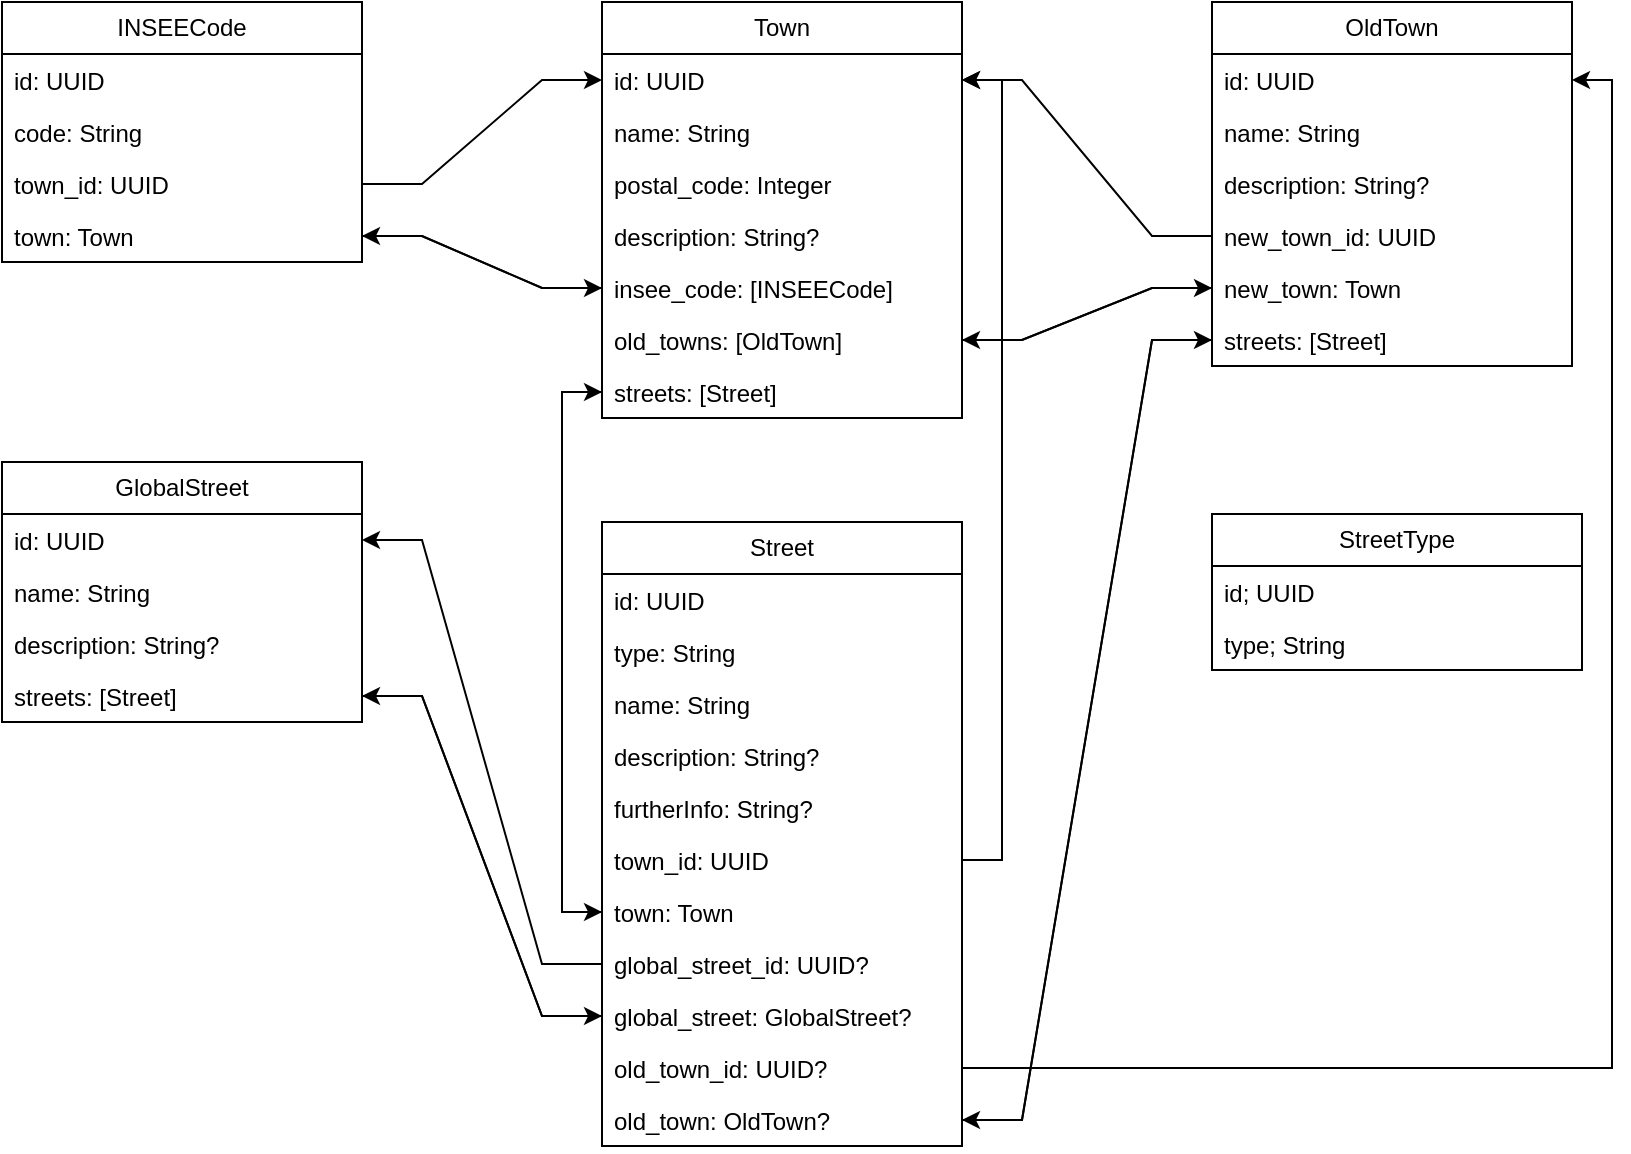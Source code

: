 <mxfile version="23.1.2" type="github">
  <diagram name="Page-1" id="B_HP-m-D-jCTQBiM8BDl">
    <mxGraphModel dx="1674" dy="778" grid="1" gridSize="10" guides="1" tooltips="1" connect="1" arrows="1" fold="1" page="1" pageScale="1" pageWidth="850" pageHeight="1100" math="0" shadow="0">
      <root>
        <mxCell id="0" />
        <mxCell id="1" parent="0" />
        <mxCell id="iNCL48uJkAkAPlCLyMSf-1" value="Town" style="swimlane;fontStyle=0;childLayout=stackLayout;horizontal=1;startSize=26;fillColor=none;horizontalStack=0;resizeParent=1;resizeParentMax=0;resizeLast=0;collapsible=1;marginBottom=0;whiteSpace=wrap;html=1;" parent="1" vertex="1">
          <mxGeometry x="320" y="30" width="180" height="208" as="geometry" />
        </mxCell>
        <mxCell id="iNCL48uJkAkAPlCLyMSf-2" value="id: UUID" style="text;strokeColor=none;fillColor=none;align=left;verticalAlign=top;spacingLeft=4;spacingRight=4;overflow=hidden;rotatable=0;points=[[0,0.5],[1,0.5]];portConstraint=eastwest;whiteSpace=wrap;html=1;" parent="iNCL48uJkAkAPlCLyMSf-1" vertex="1">
          <mxGeometry y="26" width="180" height="26" as="geometry" />
        </mxCell>
        <mxCell id="iNCL48uJkAkAPlCLyMSf-3" value="name: String" style="text;strokeColor=none;fillColor=none;align=left;verticalAlign=top;spacingLeft=4;spacingRight=4;overflow=hidden;rotatable=0;points=[[0,0.5],[1,0.5]];portConstraint=eastwest;whiteSpace=wrap;html=1;" parent="iNCL48uJkAkAPlCLyMSf-1" vertex="1">
          <mxGeometry y="52" width="180" height="26" as="geometry" />
        </mxCell>
        <mxCell id="iNCL48uJkAkAPlCLyMSf-4" value="postal_code: Integer" style="text;strokeColor=none;fillColor=none;align=left;verticalAlign=top;spacingLeft=4;spacingRight=4;overflow=hidden;rotatable=0;points=[[0,0.5],[1,0.5]];portConstraint=eastwest;whiteSpace=wrap;html=1;" parent="iNCL48uJkAkAPlCLyMSf-1" vertex="1">
          <mxGeometry y="78" width="180" height="26" as="geometry" />
        </mxCell>
        <mxCell id="iNCL48uJkAkAPlCLyMSf-5" value="description: String?" style="text;strokeColor=none;fillColor=none;align=left;verticalAlign=top;spacingLeft=4;spacingRight=4;overflow=hidden;rotatable=0;points=[[0,0.5],[1,0.5]];portConstraint=eastwest;whiteSpace=wrap;html=1;" parent="iNCL48uJkAkAPlCLyMSf-1" vertex="1">
          <mxGeometry y="104" width="180" height="26" as="geometry" />
        </mxCell>
        <mxCell id="iNCL48uJkAkAPlCLyMSf-6" value="&lt;div&gt;insee_code: [INSEECode]&lt;/div&gt;" style="text;strokeColor=none;fillColor=none;align=left;verticalAlign=top;spacingLeft=4;spacingRight=4;overflow=hidden;rotatable=0;points=[[0,0.5],[1,0.5]];portConstraint=eastwest;whiteSpace=wrap;html=1;" parent="iNCL48uJkAkAPlCLyMSf-1" vertex="1">
          <mxGeometry y="130" width="180" height="26" as="geometry" />
        </mxCell>
        <mxCell id="iNCL48uJkAkAPlCLyMSf-8" value="old_towns: [OldTown]" style="text;strokeColor=none;fillColor=none;align=left;verticalAlign=top;spacingLeft=4;spacingRight=4;overflow=hidden;rotatable=0;points=[[0,0.5],[1,0.5]];portConstraint=eastwest;whiteSpace=wrap;html=1;" parent="iNCL48uJkAkAPlCLyMSf-1" vertex="1">
          <mxGeometry y="156" width="180" height="26" as="geometry" />
        </mxCell>
        <mxCell id="iNCL48uJkAkAPlCLyMSf-7" value="streets: [Street]" style="text;strokeColor=none;fillColor=none;align=left;verticalAlign=top;spacingLeft=4;spacingRight=4;overflow=hidden;rotatable=0;points=[[0,0.5],[1,0.5]];portConstraint=eastwest;whiteSpace=wrap;html=1;" parent="iNCL48uJkAkAPlCLyMSf-1" vertex="1">
          <mxGeometry y="182" width="180" height="26" as="geometry" />
        </mxCell>
        <mxCell id="iNCL48uJkAkAPlCLyMSf-9" value="OldTown" style="swimlane;fontStyle=0;childLayout=stackLayout;horizontal=1;startSize=26;fillColor=none;horizontalStack=0;resizeParent=1;resizeParentMax=0;resizeLast=0;collapsible=1;marginBottom=0;whiteSpace=wrap;html=1;" parent="1" vertex="1">
          <mxGeometry x="625" y="30" width="180" height="182" as="geometry" />
        </mxCell>
        <mxCell id="iNCL48uJkAkAPlCLyMSf-10" value="id: UUID" style="text;strokeColor=none;fillColor=none;align=left;verticalAlign=top;spacingLeft=4;spacingRight=4;overflow=hidden;rotatable=0;points=[[0,0.5],[1,0.5]];portConstraint=eastwest;whiteSpace=wrap;html=1;" parent="iNCL48uJkAkAPlCLyMSf-9" vertex="1">
          <mxGeometry y="26" width="180" height="26" as="geometry" />
        </mxCell>
        <mxCell id="iNCL48uJkAkAPlCLyMSf-11" value="name: String" style="text;strokeColor=none;fillColor=none;align=left;verticalAlign=top;spacingLeft=4;spacingRight=4;overflow=hidden;rotatable=0;points=[[0,0.5],[1,0.5]];portConstraint=eastwest;whiteSpace=wrap;html=1;" parent="iNCL48uJkAkAPlCLyMSf-9" vertex="1">
          <mxGeometry y="52" width="180" height="26" as="geometry" />
        </mxCell>
        <mxCell id="iNCL48uJkAkAPlCLyMSf-13" value="description: String?" style="text;strokeColor=none;fillColor=none;align=left;verticalAlign=top;spacingLeft=4;spacingRight=4;overflow=hidden;rotatable=0;points=[[0,0.5],[1,0.5]];portConstraint=eastwest;whiteSpace=wrap;html=1;" parent="iNCL48uJkAkAPlCLyMSf-9" vertex="1">
          <mxGeometry y="78" width="180" height="26" as="geometry" />
        </mxCell>
        <mxCell id="iNCL48uJkAkAPlCLyMSf-14" value="new_town_id: UUID" style="text;strokeColor=none;fillColor=none;align=left;verticalAlign=top;spacingLeft=4;spacingRight=4;overflow=hidden;rotatable=0;points=[[0,0.5],[1,0.5]];portConstraint=eastwest;whiteSpace=wrap;html=1;" parent="iNCL48uJkAkAPlCLyMSf-9" vertex="1">
          <mxGeometry y="104" width="180" height="26" as="geometry" />
        </mxCell>
        <mxCell id="iNCL48uJkAkAPlCLyMSf-15" value="new_town: Town" style="text;strokeColor=none;fillColor=none;align=left;verticalAlign=top;spacingLeft=4;spacingRight=4;overflow=hidden;rotatable=0;points=[[0,0.5],[1,0.5]];portConstraint=eastwest;whiteSpace=wrap;html=1;" parent="iNCL48uJkAkAPlCLyMSf-9" vertex="1">
          <mxGeometry y="130" width="180" height="26" as="geometry" />
        </mxCell>
        <mxCell id="iNCL48uJkAkAPlCLyMSf-16" value="streets: [Street]" style="text;strokeColor=none;fillColor=none;align=left;verticalAlign=top;spacingLeft=4;spacingRight=4;overflow=hidden;rotatable=0;points=[[0,0.5],[1,0.5]];portConstraint=eastwest;whiteSpace=wrap;html=1;" parent="iNCL48uJkAkAPlCLyMSf-9" vertex="1">
          <mxGeometry y="156" width="180" height="26" as="geometry" />
        </mxCell>
        <mxCell id="iNCL48uJkAkAPlCLyMSf-18" style="edgeStyle=entityRelationEdgeStyle;rounded=0;orthogonalLoop=1;jettySize=auto;html=1;exitX=0;exitY=0.5;exitDx=0;exitDy=0;entryX=1;entryY=0.5;entryDx=0;entryDy=0;elbow=vertical;" parent="1" source="iNCL48uJkAkAPlCLyMSf-14" target="iNCL48uJkAkAPlCLyMSf-2" edge="1">
          <mxGeometry relative="1" as="geometry" />
        </mxCell>
        <mxCell id="iNCL48uJkAkAPlCLyMSf-19" style="edgeStyle=entityRelationEdgeStyle;rounded=0;orthogonalLoop=1;jettySize=auto;html=1;exitX=1;exitY=0.5;exitDx=0;exitDy=0;entryX=0;entryY=0.5;entryDx=0;entryDy=0;" parent="1" source="iNCL48uJkAkAPlCLyMSf-8" target="iNCL48uJkAkAPlCLyMSf-15" edge="1">
          <mxGeometry relative="1" as="geometry" />
        </mxCell>
        <mxCell id="iNCL48uJkAkAPlCLyMSf-20" style="edgeStyle=entityRelationEdgeStyle;rounded=0;orthogonalLoop=1;jettySize=auto;html=1;exitX=0;exitY=0.5;exitDx=0;exitDy=0;entryX=1;entryY=0.5;entryDx=0;entryDy=0;" parent="1" source="iNCL48uJkAkAPlCLyMSf-15" target="iNCL48uJkAkAPlCLyMSf-8" edge="1">
          <mxGeometry relative="1" as="geometry" />
        </mxCell>
        <mxCell id="iNCL48uJkAkAPlCLyMSf-21" value="INSEECode" style="swimlane;fontStyle=0;childLayout=stackLayout;horizontal=1;startSize=26;fillColor=none;horizontalStack=0;resizeParent=1;resizeParentMax=0;resizeLast=0;collapsible=1;marginBottom=0;whiteSpace=wrap;html=1;" parent="1" vertex="1">
          <mxGeometry x="20" y="30" width="180" height="130" as="geometry" />
        </mxCell>
        <mxCell id="iNCL48uJkAkAPlCLyMSf-22" value="id: UUID" style="text;strokeColor=none;fillColor=none;align=left;verticalAlign=top;spacingLeft=4;spacingRight=4;overflow=hidden;rotatable=0;points=[[0,0.5],[1,0.5]];portConstraint=eastwest;whiteSpace=wrap;html=1;" parent="iNCL48uJkAkAPlCLyMSf-21" vertex="1">
          <mxGeometry y="26" width="180" height="26" as="geometry" />
        </mxCell>
        <mxCell id="iNCL48uJkAkAPlCLyMSf-23" value="code: String" style="text;strokeColor=none;fillColor=none;align=left;verticalAlign=top;spacingLeft=4;spacingRight=4;overflow=hidden;rotatable=0;points=[[0,0.5],[1,0.5]];portConstraint=eastwest;whiteSpace=wrap;html=1;" parent="iNCL48uJkAkAPlCLyMSf-21" vertex="1">
          <mxGeometry y="52" width="180" height="26" as="geometry" />
        </mxCell>
        <mxCell id="iNCL48uJkAkAPlCLyMSf-24" value="town_id: UUID" style="text;strokeColor=none;fillColor=none;align=left;verticalAlign=top;spacingLeft=4;spacingRight=4;overflow=hidden;rotatable=0;points=[[0,0.5],[1,0.5]];portConstraint=eastwest;whiteSpace=wrap;html=1;" parent="iNCL48uJkAkAPlCLyMSf-21" vertex="1">
          <mxGeometry y="78" width="180" height="26" as="geometry" />
        </mxCell>
        <mxCell id="iNCL48uJkAkAPlCLyMSf-26" value="&lt;div&gt;town: Town&lt;/div&gt;" style="text;strokeColor=none;fillColor=none;align=left;verticalAlign=top;spacingLeft=4;spacingRight=4;overflow=hidden;rotatable=0;points=[[0,0.5],[1,0.5]];portConstraint=eastwest;whiteSpace=wrap;html=1;" parent="iNCL48uJkAkAPlCLyMSf-21" vertex="1">
          <mxGeometry y="104" width="180" height="26" as="geometry" />
        </mxCell>
        <mxCell id="iNCL48uJkAkAPlCLyMSf-29" style="edgeStyle=entityRelationEdgeStyle;rounded=0;orthogonalLoop=1;jettySize=auto;html=1;exitX=1;exitY=0.5;exitDx=0;exitDy=0;entryX=0;entryY=0.5;entryDx=0;entryDy=0;" parent="1" source="iNCL48uJkAkAPlCLyMSf-24" target="iNCL48uJkAkAPlCLyMSf-2" edge="1">
          <mxGeometry relative="1" as="geometry" />
        </mxCell>
        <mxCell id="iNCL48uJkAkAPlCLyMSf-32" value="GlobalStreet" style="swimlane;fontStyle=0;childLayout=stackLayout;horizontal=1;startSize=26;fillColor=none;horizontalStack=0;resizeParent=1;resizeParentMax=0;resizeLast=0;collapsible=1;marginBottom=0;whiteSpace=wrap;html=1;" parent="1" vertex="1">
          <mxGeometry x="20" y="260" width="180" height="130" as="geometry" />
        </mxCell>
        <mxCell id="iNCL48uJkAkAPlCLyMSf-33" value="id: UUID" style="text;strokeColor=none;fillColor=none;align=left;verticalAlign=top;spacingLeft=4;spacingRight=4;overflow=hidden;rotatable=0;points=[[0,0.5],[1,0.5]];portConstraint=eastwest;whiteSpace=wrap;html=1;" parent="iNCL48uJkAkAPlCLyMSf-32" vertex="1">
          <mxGeometry y="26" width="180" height="26" as="geometry" />
        </mxCell>
        <mxCell id="iNCL48uJkAkAPlCLyMSf-34" value="name: String" style="text;strokeColor=none;fillColor=none;align=left;verticalAlign=top;spacingLeft=4;spacingRight=4;overflow=hidden;rotatable=0;points=[[0,0.5],[1,0.5]];portConstraint=eastwest;whiteSpace=wrap;html=1;" parent="iNCL48uJkAkAPlCLyMSf-32" vertex="1">
          <mxGeometry y="52" width="180" height="26" as="geometry" />
        </mxCell>
        <mxCell id="iNCL48uJkAkAPlCLyMSf-35" value="description: String?" style="text;strokeColor=none;fillColor=none;align=left;verticalAlign=top;spacingLeft=4;spacingRight=4;overflow=hidden;rotatable=0;points=[[0,0.5],[1,0.5]];portConstraint=eastwest;whiteSpace=wrap;html=1;" parent="iNCL48uJkAkAPlCLyMSf-32" vertex="1">
          <mxGeometry y="78" width="180" height="26" as="geometry" />
        </mxCell>
        <mxCell id="iNCL48uJkAkAPlCLyMSf-39" value="streets: [Street]" style="text;strokeColor=none;fillColor=none;align=left;verticalAlign=top;spacingLeft=4;spacingRight=4;overflow=hidden;rotatable=0;points=[[0,0.5],[1,0.5]];portConstraint=eastwest;whiteSpace=wrap;html=1;" parent="iNCL48uJkAkAPlCLyMSf-32" vertex="1">
          <mxGeometry y="104" width="180" height="26" as="geometry" />
        </mxCell>
        <mxCell id="iNCL48uJkAkAPlCLyMSf-40" style="edgeStyle=entityRelationEdgeStyle;rounded=0;orthogonalLoop=1;jettySize=auto;html=1;exitX=1;exitY=0.5;exitDx=0;exitDy=0;entryX=0;entryY=0.5;entryDx=0;entryDy=0;" parent="1" source="iNCL48uJkAkAPlCLyMSf-26" target="iNCL48uJkAkAPlCLyMSf-6" edge="1">
          <mxGeometry relative="1" as="geometry" />
        </mxCell>
        <mxCell id="iNCL48uJkAkAPlCLyMSf-41" style="edgeStyle=entityRelationEdgeStyle;rounded=0;orthogonalLoop=1;jettySize=auto;html=1;exitX=0;exitY=0.5;exitDx=0;exitDy=0;entryX=1;entryY=0.5;entryDx=0;entryDy=0;" parent="1" source="iNCL48uJkAkAPlCLyMSf-6" target="iNCL48uJkAkAPlCLyMSf-26" edge="1">
          <mxGeometry relative="1" as="geometry" />
        </mxCell>
        <mxCell id="iNCL48uJkAkAPlCLyMSf-42" value="Street" style="swimlane;fontStyle=0;childLayout=stackLayout;horizontal=1;startSize=26;fillColor=none;horizontalStack=0;resizeParent=1;resizeParentMax=0;resizeLast=0;collapsible=1;marginBottom=0;whiteSpace=wrap;html=1;" parent="1" vertex="1">
          <mxGeometry x="320" y="290" width="180" height="312" as="geometry" />
        </mxCell>
        <mxCell id="iNCL48uJkAkAPlCLyMSf-43" value="id: UUID" style="text;strokeColor=none;fillColor=none;align=left;verticalAlign=top;spacingLeft=4;spacingRight=4;overflow=hidden;rotatable=0;points=[[0,0.5],[1,0.5]];portConstraint=eastwest;whiteSpace=wrap;html=1;" parent="iNCL48uJkAkAPlCLyMSf-42" vertex="1">
          <mxGeometry y="26" width="180" height="26" as="geometry" />
        </mxCell>
        <mxCell id="iNCL48uJkAkAPlCLyMSf-45" value="type: String" style="text;strokeColor=none;fillColor=none;align=left;verticalAlign=top;spacingLeft=4;spacingRight=4;overflow=hidden;rotatable=0;points=[[0,0.5],[1,0.5]];portConstraint=eastwest;whiteSpace=wrap;html=1;" parent="iNCL48uJkAkAPlCLyMSf-42" vertex="1">
          <mxGeometry y="52" width="180" height="26" as="geometry" />
        </mxCell>
        <mxCell id="iNCL48uJkAkAPlCLyMSf-44" value="name: String" style="text;strokeColor=none;fillColor=none;align=left;verticalAlign=top;spacingLeft=4;spacingRight=4;overflow=hidden;rotatable=0;points=[[0,0.5],[1,0.5]];portConstraint=eastwest;whiteSpace=wrap;html=1;" parent="iNCL48uJkAkAPlCLyMSf-42" vertex="1">
          <mxGeometry y="78" width="180" height="26" as="geometry" />
        </mxCell>
        <mxCell id="iNCL48uJkAkAPlCLyMSf-46" value="description: String?" style="text;strokeColor=none;fillColor=none;align=left;verticalAlign=top;spacingLeft=4;spacingRight=4;overflow=hidden;rotatable=0;points=[[0,0.5],[1,0.5]];portConstraint=eastwest;whiteSpace=wrap;html=1;" parent="iNCL48uJkAkAPlCLyMSf-42" vertex="1">
          <mxGeometry y="104" width="180" height="26" as="geometry" />
        </mxCell>
        <mxCell id="iNCL48uJkAkAPlCLyMSf-47" value="furtherInfo: String?" style="text;strokeColor=none;fillColor=none;align=left;verticalAlign=top;spacingLeft=4;spacingRight=4;overflow=hidden;rotatable=0;points=[[0,0.5],[1,0.5]];portConstraint=eastwest;whiteSpace=wrap;html=1;" parent="iNCL48uJkAkAPlCLyMSf-42" vertex="1">
          <mxGeometry y="130" width="180" height="26" as="geometry" />
        </mxCell>
        <mxCell id="iNCL48uJkAkAPlCLyMSf-48" value="town_id: UUID" style="text;strokeColor=none;fillColor=none;align=left;verticalAlign=top;spacingLeft=4;spacingRight=4;overflow=hidden;rotatable=0;points=[[0,0.5],[1,0.5]];portConstraint=eastwest;whiteSpace=wrap;html=1;" parent="iNCL48uJkAkAPlCLyMSf-42" vertex="1">
          <mxGeometry y="156" width="180" height="26" as="geometry" />
        </mxCell>
        <mxCell id="iNCL48uJkAkAPlCLyMSf-51" value="town: Town" style="text;strokeColor=none;fillColor=none;align=left;verticalAlign=top;spacingLeft=4;spacingRight=4;overflow=hidden;rotatable=0;points=[[0,0.5],[1,0.5]];portConstraint=eastwest;whiteSpace=wrap;html=1;" parent="iNCL48uJkAkAPlCLyMSf-42" vertex="1">
          <mxGeometry y="182" width="180" height="26" as="geometry" />
        </mxCell>
        <mxCell id="iNCL48uJkAkAPlCLyMSf-49" value="global_street_id: UUID?" style="text;strokeColor=none;fillColor=none;align=left;verticalAlign=top;spacingLeft=4;spacingRight=4;overflow=hidden;rotatable=0;points=[[0,0.5],[1,0.5]];portConstraint=eastwest;whiteSpace=wrap;html=1;" parent="iNCL48uJkAkAPlCLyMSf-42" vertex="1">
          <mxGeometry y="208" width="180" height="26" as="geometry" />
        </mxCell>
        <mxCell id="iNCL48uJkAkAPlCLyMSf-52" value="global_street: GlobalStreet?" style="text;strokeColor=none;fillColor=none;align=left;verticalAlign=top;spacingLeft=4;spacingRight=4;overflow=hidden;rotatable=0;points=[[0,0.5],[1,0.5]];portConstraint=eastwest;whiteSpace=wrap;html=1;" parent="iNCL48uJkAkAPlCLyMSf-42" vertex="1">
          <mxGeometry y="234" width="180" height="26" as="geometry" />
        </mxCell>
        <mxCell id="iNCL48uJkAkAPlCLyMSf-50" value="old_town_id: UUID?" style="text;strokeColor=none;fillColor=none;align=left;verticalAlign=top;spacingLeft=4;spacingRight=4;overflow=hidden;rotatable=0;points=[[0,0.5],[1,0.5]];portConstraint=eastwest;whiteSpace=wrap;html=1;" parent="iNCL48uJkAkAPlCLyMSf-42" vertex="1">
          <mxGeometry y="260" width="180" height="26" as="geometry" />
        </mxCell>
        <mxCell id="iNCL48uJkAkAPlCLyMSf-53" value="old_town: OldTown?" style="text;strokeColor=none;fillColor=none;align=left;verticalAlign=top;spacingLeft=4;spacingRight=4;overflow=hidden;rotatable=0;points=[[0,0.5],[1,0.5]];portConstraint=eastwest;whiteSpace=wrap;html=1;" parent="iNCL48uJkAkAPlCLyMSf-42" vertex="1">
          <mxGeometry y="286" width="180" height="26" as="geometry" />
        </mxCell>
        <mxCell id="iNCL48uJkAkAPlCLyMSf-54" style="edgeStyle=entityRelationEdgeStyle;rounded=0;orthogonalLoop=1;jettySize=auto;html=1;exitX=0;exitY=0.5;exitDx=0;exitDy=0;" parent="1" source="iNCL48uJkAkAPlCLyMSf-52" target="iNCL48uJkAkAPlCLyMSf-39" edge="1">
          <mxGeometry relative="1" as="geometry" />
        </mxCell>
        <mxCell id="iNCL48uJkAkAPlCLyMSf-55" style="edgeStyle=entityRelationEdgeStyle;rounded=0;orthogonalLoop=1;jettySize=auto;html=1;exitX=1;exitY=0.5;exitDx=0;exitDy=0;entryX=0;entryY=0.5;entryDx=0;entryDy=0;" parent="1" source="iNCL48uJkAkAPlCLyMSf-39" target="iNCL48uJkAkAPlCLyMSf-52" edge="1">
          <mxGeometry relative="1" as="geometry" />
        </mxCell>
        <mxCell id="iNCL48uJkAkAPlCLyMSf-56" style="edgeStyle=orthogonalEdgeStyle;rounded=0;orthogonalLoop=1;jettySize=auto;html=1;exitX=0;exitY=0.5;exitDx=0;exitDy=0;entryX=0;entryY=0.5;entryDx=0;entryDy=0;" parent="1" source="iNCL48uJkAkAPlCLyMSf-51" target="iNCL48uJkAkAPlCLyMSf-7" edge="1">
          <mxGeometry relative="1" as="geometry" />
        </mxCell>
        <mxCell id="iNCL48uJkAkAPlCLyMSf-57" style="edgeStyle=orthogonalEdgeStyle;rounded=0;orthogonalLoop=1;jettySize=auto;html=1;exitX=0;exitY=0.5;exitDx=0;exitDy=0;entryX=0;entryY=0.5;entryDx=0;entryDy=0;" parent="1" source="iNCL48uJkAkAPlCLyMSf-7" target="iNCL48uJkAkAPlCLyMSf-51" edge="1">
          <mxGeometry relative="1" as="geometry" />
        </mxCell>
        <mxCell id="iNCL48uJkAkAPlCLyMSf-58" style="edgeStyle=entityRelationEdgeStyle;rounded=0;orthogonalLoop=1;jettySize=auto;html=1;exitX=1;exitY=0.5;exitDx=0;exitDy=0;entryX=0;entryY=0.5;entryDx=0;entryDy=0;" parent="1" source="iNCL48uJkAkAPlCLyMSf-53" target="iNCL48uJkAkAPlCLyMSf-16" edge="1">
          <mxGeometry relative="1" as="geometry" />
        </mxCell>
        <mxCell id="iNCL48uJkAkAPlCLyMSf-59" style="edgeStyle=entityRelationEdgeStyle;rounded=0;orthogonalLoop=1;jettySize=auto;html=1;exitX=0;exitY=0.5;exitDx=0;exitDy=0;entryX=1;entryY=0.5;entryDx=0;entryDy=0;" parent="1" source="iNCL48uJkAkAPlCLyMSf-16" target="iNCL48uJkAkAPlCLyMSf-53" edge="1">
          <mxGeometry relative="1" as="geometry" />
        </mxCell>
        <mxCell id="iNCL48uJkAkAPlCLyMSf-60" value="StreetType" style="swimlane;fontStyle=0;childLayout=stackLayout;horizontal=1;startSize=26;fillColor=none;horizontalStack=0;resizeParent=1;resizeParentMax=0;resizeLast=0;collapsible=1;marginBottom=0;whiteSpace=wrap;html=1;" parent="1" vertex="1">
          <mxGeometry x="625" y="286" width="185" height="78" as="geometry" />
        </mxCell>
        <mxCell id="iNCL48uJkAkAPlCLyMSf-61" value="id; UUID" style="text;strokeColor=none;fillColor=none;align=left;verticalAlign=top;spacingLeft=4;spacingRight=4;overflow=hidden;rotatable=0;points=[[0,0.5],[1,0.5]];portConstraint=eastwest;whiteSpace=wrap;html=1;" parent="iNCL48uJkAkAPlCLyMSf-60" vertex="1">
          <mxGeometry y="26" width="185" height="26" as="geometry" />
        </mxCell>
        <mxCell id="iNCL48uJkAkAPlCLyMSf-62" value="type; String" style="text;strokeColor=none;fillColor=none;align=left;verticalAlign=top;spacingLeft=4;spacingRight=4;overflow=hidden;rotatable=0;points=[[0,0.5],[1,0.5]];portConstraint=eastwest;whiteSpace=wrap;html=1;" parent="iNCL48uJkAkAPlCLyMSf-60" vertex="1">
          <mxGeometry y="52" width="185" height="26" as="geometry" />
        </mxCell>
        <mxCell id="WBzE5OwMGGkzoz-lFQzw-2" style="edgeStyle=orthogonalEdgeStyle;rounded=0;orthogonalLoop=1;jettySize=auto;html=1;exitX=1;exitY=0.5;exitDx=0;exitDy=0;entryX=1;entryY=0.5;entryDx=0;entryDy=0;" edge="1" parent="1" source="iNCL48uJkAkAPlCLyMSf-50" target="iNCL48uJkAkAPlCLyMSf-10">
          <mxGeometry relative="1" as="geometry" />
        </mxCell>
        <mxCell id="WBzE5OwMGGkzoz-lFQzw-3" style="edgeStyle=entityRelationEdgeStyle;rounded=0;orthogonalLoop=1;jettySize=auto;html=1;exitX=0;exitY=0.5;exitDx=0;exitDy=0;" edge="1" parent="1" source="iNCL48uJkAkAPlCLyMSf-49" target="iNCL48uJkAkAPlCLyMSf-33">
          <mxGeometry relative="1" as="geometry" />
        </mxCell>
        <mxCell id="WBzE5OwMGGkzoz-lFQzw-5" style="edgeStyle=orthogonalEdgeStyle;rounded=0;orthogonalLoop=1;jettySize=auto;html=1;exitX=1;exitY=0.5;exitDx=0;exitDy=0;" edge="1" parent="1" source="iNCL48uJkAkAPlCLyMSf-48" target="iNCL48uJkAkAPlCLyMSf-2">
          <mxGeometry relative="1" as="geometry" />
        </mxCell>
      </root>
    </mxGraphModel>
  </diagram>
</mxfile>
